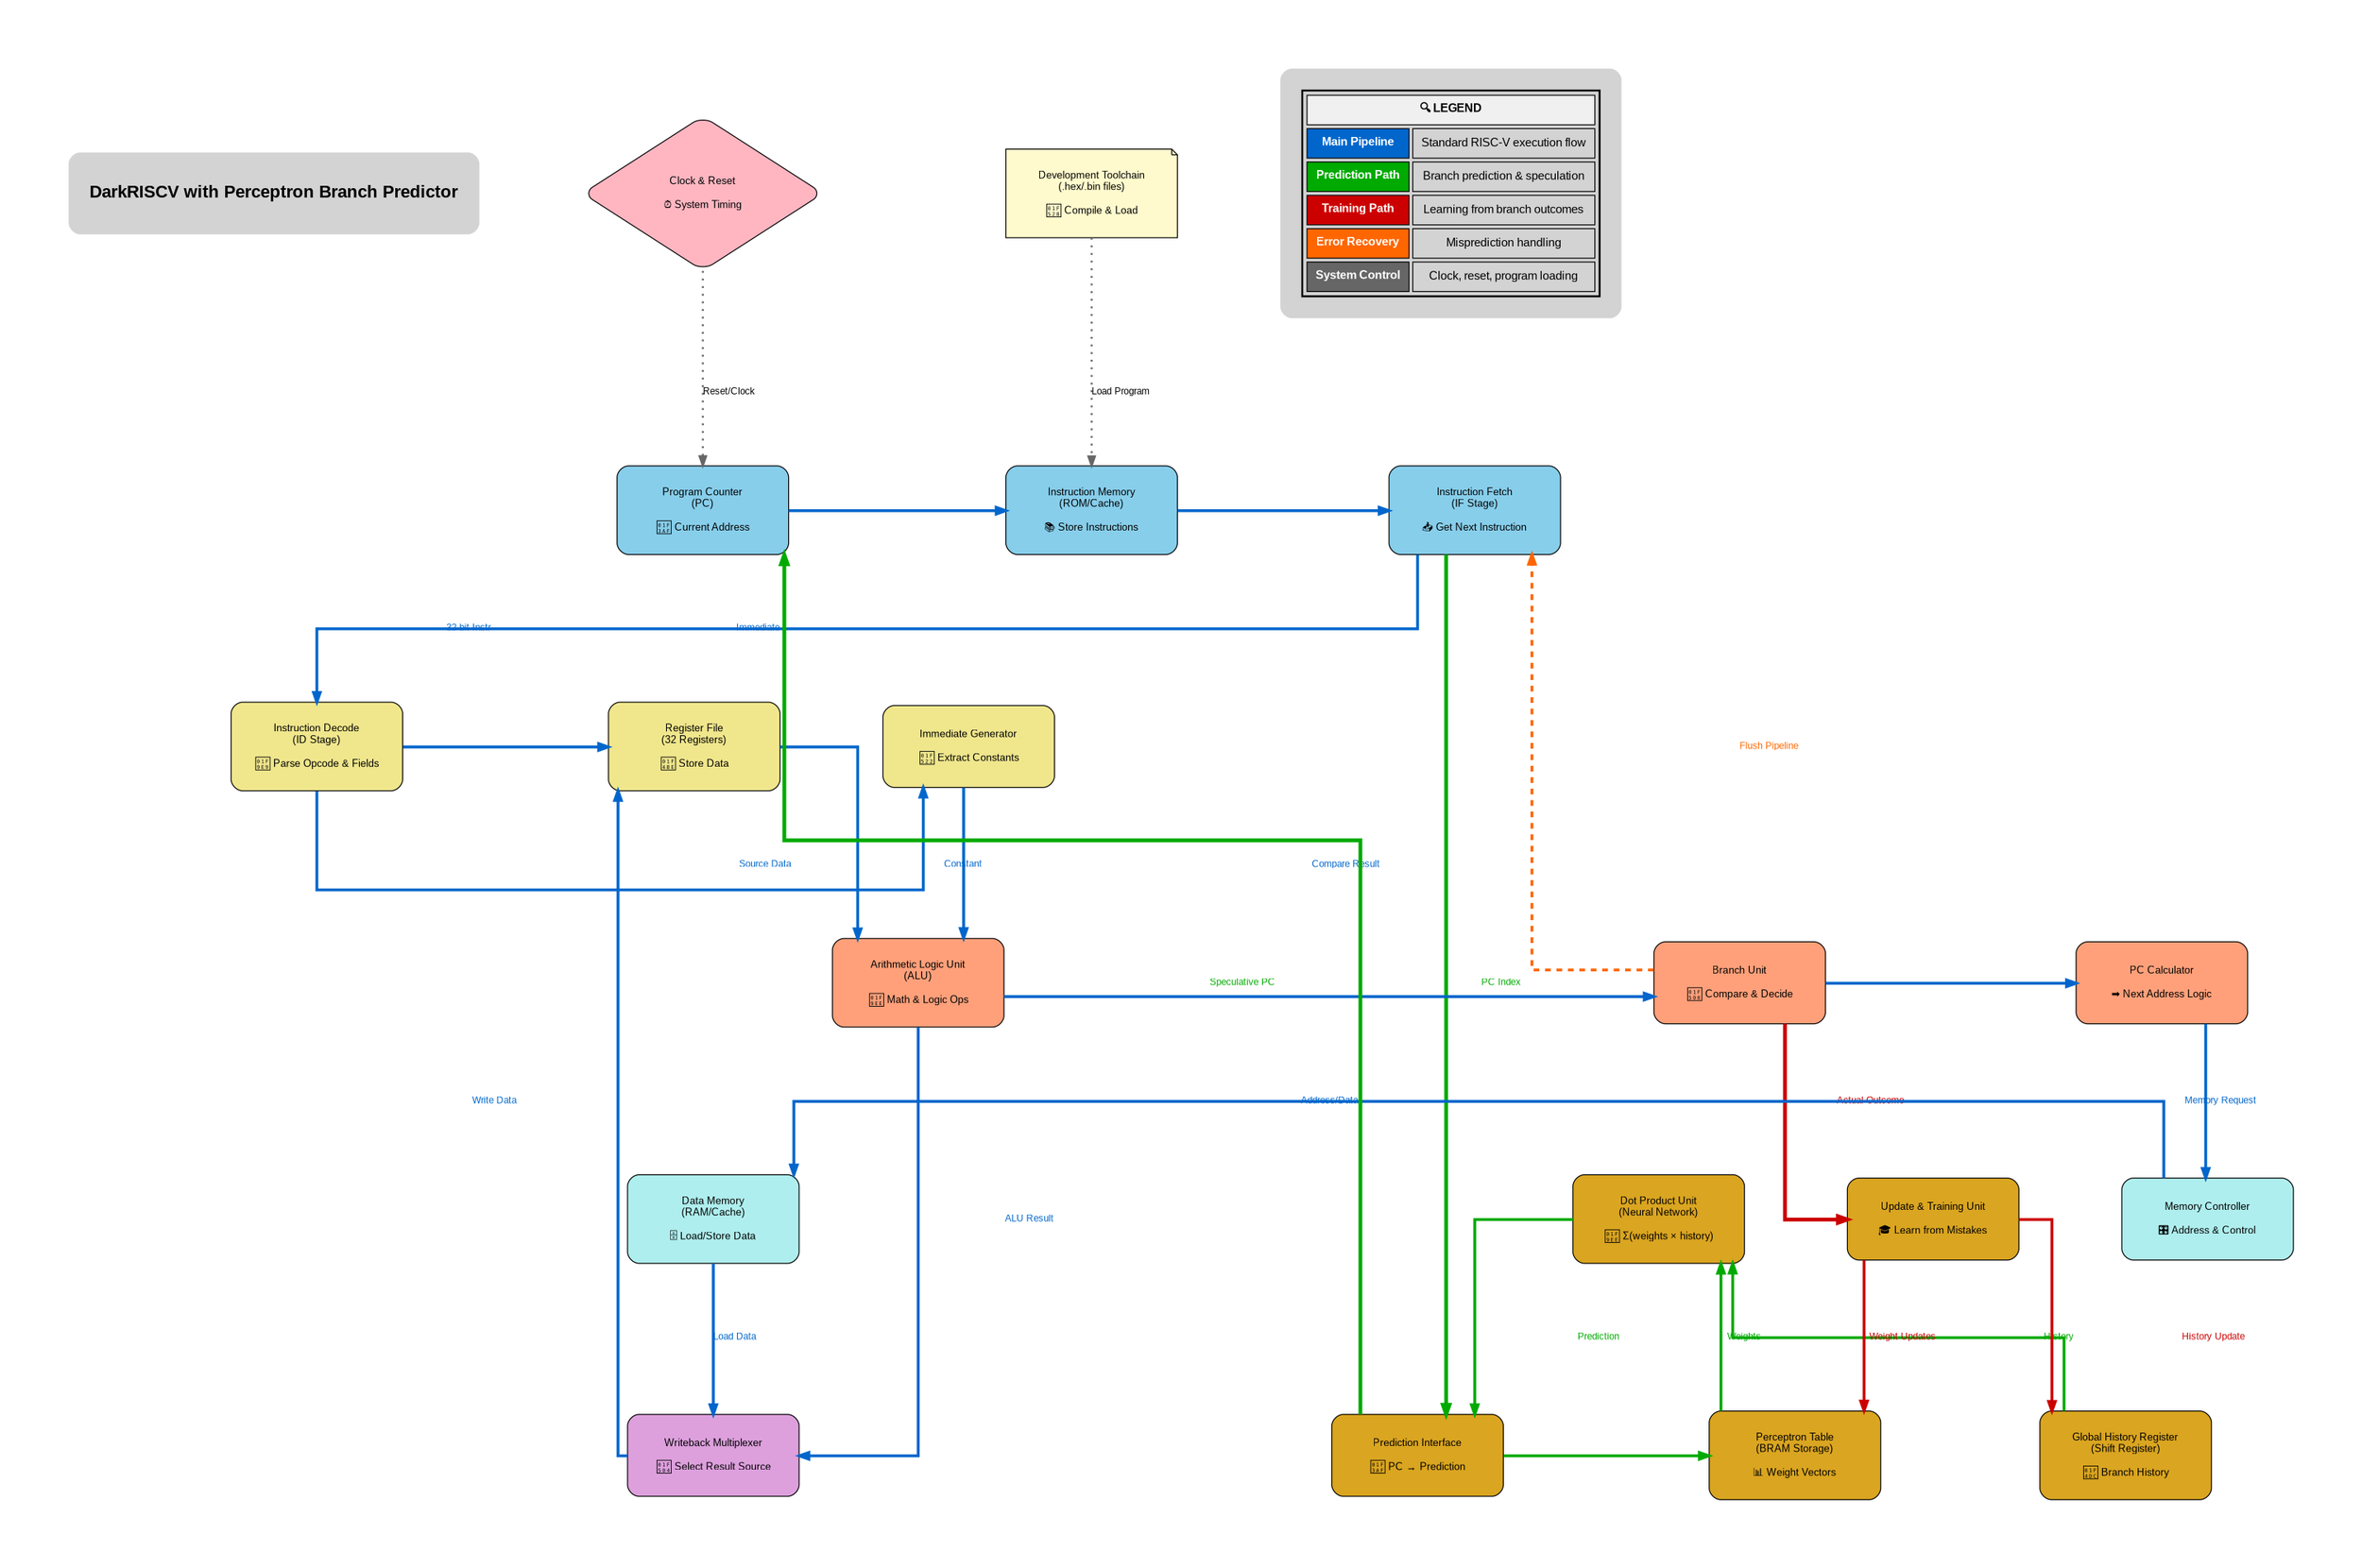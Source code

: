 digraph DarkRISCV_Spacious {
    rankdir=TB;
    graph [
        fontsize=14, 
        fontname="Arial", 
        splines=ortho, 
        nodesep=1.5, 
        ranksep=2.0,
        pad=1.0,
        size="20,16!"
    ];
    
    node [
        fontname="Arial", 
        fontsize=11, 
        shape=box, 
        style="rounded,filled", 
        width=2.0,
        height=1.2,
        margin=0.3
    ];
    
    edge [
        fontname="Arial", 
        fontsize=10,
        penwidth=2
    ];

    // Title
    TITLE [
        label="DarkRISCV with Perceptron Branch Predictor",
        shape=plaintext,
        fontsize=18,
        fontname="Arial Bold"
    ];

    // ============ INSTRUCTION FETCH STAGE ============
    subgraph cluster_fetch {
        label="📍 INSTRUCTION FETCH STAGE";
        style="rounded,filled";
        fillcolor="#E6F3FF";
        fontsize=14;
        fontname="Arial Bold";
        
        PC [
            label="Program Counter\n(PC)\n\n🎯 Current Address",
            fillcolor="#87CEEB",
            width=2.5
        ];
        
        IMEM [
            label="Instruction Memory\n(ROM/Cache)\n\n📚 Store Instructions",
            fillcolor="#87CEEB",
            width=2.5
        ];
        
        IFETCH [
            label="Instruction Fetch\n(IF Stage)\n\n📥 Get Next Instruction",
            fillcolor="#87CEEB",
            width=2.5
        ];
    }

    // ============ DECODE STAGE ============
    subgraph cluster_decode {
        label="🔍 DECODE STAGE";
        style="rounded,filled";
        fillcolor="#FFF8DC";
        fontsize=14;
        fontname="Arial Bold";
        
        DECODE [
            label="Instruction Decode\n(ID Stage)\n\n🧩 Parse Opcode & Fields",
            fillcolor="#F0E68C",
            width=2.5
        ];
        
        REGFILE [
            label="Register File\n(32 Registers)\n\n💾 Store Data",
            fillcolor="#F0E68C",
            width=2.5
        ];
        
        IMM_GEN [
            label="Immediate Generator\n\n🔢 Extract Constants",
            fillcolor="#F0E68C",
            width=2.5
        ];
    }

    // ============ EXECUTE STAGE ============
    subgraph cluster_execute {
        label="⚙️ EXECUTE STAGE";
        style="rounded,filled";
        fillcolor="#FFE4E1";
        fontsize=14;
        fontname="Arial Bold";
        
        ALU [
            label="Arithmetic Logic Unit\n(ALU)\n\n🧮 Math & Logic Ops",
            fillcolor="#FFA07A",
            width=2.5
        ];
        
        BRANCH_UNIT [
            label="Branch Unit\n\n🔀 Compare & Decide",
            fillcolor="#FFA07A",
            width=2.5
        ];
        
        PC_CALC [
            label="PC Calculator\n\n➡️ Next Address Logic",
            fillcolor="#FFA07A",
            width=2.5
        ];
    }

    // ============ MEMORY STAGE ============
    subgraph cluster_memory {
        label="💽 MEMORY STAGE";
        style="rounded,filled";
        fillcolor="#E0FFFF";
        fontsize=14;
        fontname="Arial Bold";
        
        DMEM [
            label="Data Memory\n(RAM/Cache)\n\n🗄️ Load/Store Data",
            fillcolor="#AFEEEE",
            width=2.5
        ];
        
        MEM_CTRL [
            label="Memory Controller\n\n🎛️ Address & Control",
            fillcolor="#AFEEEE",
            width=2.5
        ];
    }

    // ============ WRITEBACK STAGE ============
    subgraph cluster_writeback {
        label="✍️ WRITEBACK STAGE";
        style="rounded,filled";
        fillcolor="#F0F8FF";
        fontsize=14;
        fontname="Arial Bold";
        
        WB_MUX [
            label="Writeback Multiplexer\n\n🔄 Select Result Source",
            fillcolor="#DDA0DD",
            width=2.5
        ];
    }

    // ============ BRANCH PREDICTOR ============
    subgraph cluster_predictor {
        label="🧠 PERCEPTRON BRANCH PREDICTOR";
        style="rounded,filled";
        fillcolor="#F5F5DC";
        fontsize=14;
        fontname="Arial Bold";
        
        PRED_IFACE [
            label="Prediction Interface\n\n🎯 PC → Prediction",
            fillcolor="#DAA520",
            width=2.5
        ];
        
        PERC_TABLE [
            label="Perceptron Table\n(BRAM Storage)\n\n📊 Weight Vectors",
            fillcolor="#DAA520",
            width=2.5
        ];
        
        GHR [
            label="Global History Register\n(Shift Register)\n\n📜 Branch History",
            fillcolor="#DAA520",
            width=2.5
        ];
        
        DOT_PROD [
            label="Dot Product Unit\n(Neural Network)\n\n🧮 Σ(weights × history)",
            fillcolor="#DAA520",
            width=2.5
        ];
        
        UPDATE_UNIT [
            label="Update & Training Unit\n\n🎓 Learn from Mistakes",
            fillcolor="#DAA520",
            width=2.5
        ];
    }

    // ============ SUPPORT COMPONENTS ============
    TOOLCHAIN [
        label="Development Toolchain\n(.hex/.bin files)\n\n🔨 Compile & Load",
        shape=note,
        fillcolor="#FFFACD",
        width=2.5
    ];
    
    RESET_CLK [
        label="Clock & Reset\n\n⏰ System Timing",
        shape=diamond,
        fillcolor="#FFB6C1",
        width=2.0
    ];

    // ============ MAIN PIPELINE FLOW ============
    PC -> IMEM [
        label="Address",
        color="#0066CC",
        penwidth=3,
        fontcolor="#0066CC"
    ];
    
    IMEM -> IFETCH [
        label="Instruction",
        color="#0066CC",
        penwidth=3,
        fontcolor="#0066CC"
    ];
    
    IFETCH -> DECODE [
        label="32-bit Instr",
        color="#0066CC",
        penwidth=3,
        fontcolor="#0066CC"
    ];
    
    DECODE -> REGFILE [
        label="Reg Addresses",
        color="#0066CC",
        penwidth=3,
        fontcolor="#0066CC"
    ];
    
    DECODE -> IMM_GEN [
        label="Immediate",
        color="#0066CC",
        penwidth=3,
        fontcolor="#0066CC"
    ];
    
    REGFILE -> ALU [
        label="Source Data",
        color="#0066CC",
        penwidth=3,
        fontcolor="#0066CC"
    ];
    
    IMM_GEN -> ALU [
        label="Constant",
        color="#0066CC",
        penwidth=3,
        fontcolor="#0066CC"
    ];
    
    ALU -> BRANCH_UNIT [
        label="Compare Result",
        color="#0066CC",
        penwidth=3,
        fontcolor="#0066CC"
    ];
    
    BRANCH_UNIT -> PC_CALC [
        label="Branch Decision",
        color="#0066CC",
        penwidth=3,
        fontcolor="#0066CC"
    ];
    
    PC_CALC -> MEM_CTRL [
        label="Memory Request",
        color="#0066CC",
        penwidth=3,
        fontcolor="#0066CC"
    ];
    
    MEM_CTRL -> DMEM [
        label="Address/Data",
        color="#0066CC",
        penwidth=3,
        fontcolor="#0066CC"
    ];
    
    DMEM -> WB_MUX [
        label="Load Data",
        color="#0066CC",
        penwidth=3,
        fontcolor="#0066CC"
    ];
    
    ALU -> WB_MUX [
        label="ALU Result",
        color="#0066CC",
        penwidth=3,
        fontcolor="#0066CC"
    ];
    
    WB_MUX -> REGFILE [
        label="Write Data",
        color="#0066CC",
        penwidth=3,
        fontcolor="#0066CC"
    ];

    // ============ BRANCH PREDICTOR FLOWS ============
    
    // Prediction Path (Green - Good Predictions)
    IFETCH -> PRED_IFACE [
        label="PC Index",
        color="#00AA00",
        penwidth=4,
        style=bold,
        fontcolor="#00AA00"
    ];
    
    PRED_IFACE -> PERC_TABLE [
        label="Lookup",
        color="#00AA00",
        penwidth=3,
        fontcolor="#00AA00"
    ];
    
    PERC_TABLE -> DOT_PROD [
        label="Weights",
        color="#00AA00",
        penwidth=3,
        fontcolor="#00AA00"
    ];
    
    GHR -> DOT_PROD [
        label="History",
        color="#00AA00",
        penwidth=3,
        fontcolor="#00AA00"
    ];
    
    DOT_PROD -> PRED_IFACE [
        label="Prediction",
        color="#00AA00",
        penwidth=3,
        fontcolor="#00AA00"
    ];
    
    PRED_IFACE -> PC [
        label="Speculative PC",
        color="#00AA00",
        penwidth=4,
        style=bold,
        fontcolor="#00AA00"
    ];

    // Training Path (Red - Learning from Errors)
    BRANCH_UNIT -> UPDATE_UNIT [
        label="Actual Outcome",
        color="#CC0000",
        penwidth=4,
        style=bold,
        fontcolor="#CC0000"
    ];
    
    UPDATE_UNIT -> PERC_TABLE [
        label="Weight Updates",
        color="#CC0000",
        penwidth=3,
        fontcolor="#CC0000"
    ];
    
    UPDATE_UNIT -> GHR [
        label="History Update",
        color="#CC0000",
        penwidth=3,
        fontcolor="#CC0000"
    ];
    
    // Mispredict Recovery (Orange - Error Handling)
    BRANCH_UNIT -> IFETCH [
        label="Flush Pipeline",
        color="#FF6600",
        penwidth=3,
        style=dashed,
        fontcolor="#FF6600"
    ];

    // ============ SYSTEM CONNECTIONS ============
    TOOLCHAIN -> IMEM [
        label="Load Program",
        color="#666666",
        style=dotted
    ];
    
    RESET_CLK -> PC [
        label="Reset/Clock",
        color="#666666",
        style=dotted
    ];

    // ============ LAYOUT ORGANIZATION ============
    {rank=same; PC; IMEM; IFETCH;}
    {rank=same; DECODE; REGFILE; IMM_GEN;}
    {rank=same; ALU; BRANCH_UNIT; PC_CALC;}
    {rank=same; MEM_CTRL; DMEM;}
    {rank=same; WB_MUX;}
    {rank=same; PRED_IFACE; PERC_TABLE; GHR;}
    {rank=same; DOT_PROD; UPDATE_UNIT;}

    // ============ LEGEND ============
    LEGEND [
        shape=plaintext,
        fontsize=12,
        label=<
            <TABLE BORDER="2" CELLBORDER="1" CELLSPACING="4" CELLPADDING="8">
            <TR><TD COLSPAN="2" BGCOLOR="#F0F0F0"><B>🔍 LEGEND</B></TD></TR>
            <TR><TD BGCOLOR="#0066CC"><FONT COLOR="white"><B>Main Pipeline</B></FONT></TD><TD>Standard RISC-V execution flow</TD></TR>
            <TR><TD BGCOLOR="#00AA00"><FONT COLOR="white"><B>Prediction Path</B></FONT></TD><TD>Branch prediction &amp; speculation</TD></TR>
            <TR><TD BGCOLOR="#CC0000"><FONT COLOR="white"><B>Training Path</B></FONT></TD><TD>Learning from branch outcomes</TD></TR>
            <TR><TD BGCOLOR="#FF6600"><FONT COLOR="white"><B>Error Recovery</B></FONT></TD><TD>Misprediction handling</TD></TR>
            <TR><TD BGCOLOR="#666666"><FONT COLOR="white"><B>System Control</B></FONT></TD><TD>Clock, reset, program loading</TD></TR>
            </TABLE>
        >
    ];
}
